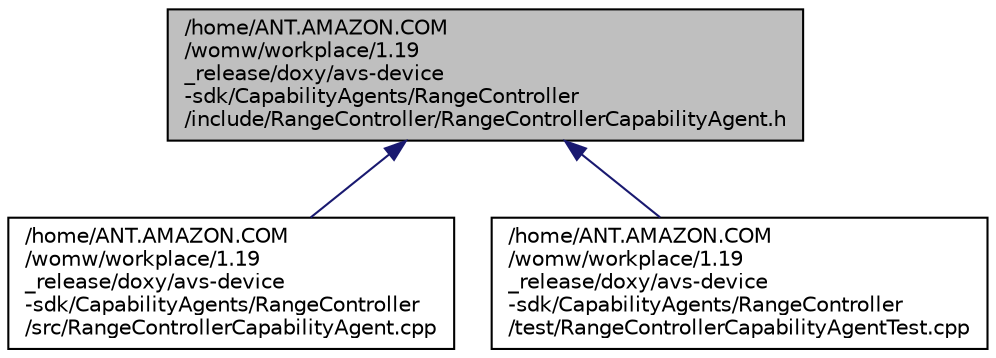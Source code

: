 digraph "/home/ANT.AMAZON.COM/womw/workplace/1.19_release/doxy/avs-device-sdk/CapabilityAgents/RangeController/include/RangeController/RangeControllerCapabilityAgent.h"
{
  edge [fontname="Helvetica",fontsize="10",labelfontname="Helvetica",labelfontsize="10"];
  node [fontname="Helvetica",fontsize="10",shape=record];
  Node95 [label="/home/ANT.AMAZON.COM\l/womw/workplace/1.19\l_release/doxy/avs-device\l-sdk/CapabilityAgents/RangeController\l/include/RangeController/RangeControllerCapabilityAgent.h",height=0.2,width=0.4,color="black", fillcolor="grey75", style="filled", fontcolor="black"];
  Node95 -> Node96 [dir="back",color="midnightblue",fontsize="10",style="solid",fontname="Helvetica"];
  Node96 [label="/home/ANT.AMAZON.COM\l/womw/workplace/1.19\l_release/doxy/avs-device\l-sdk/CapabilityAgents/RangeController\l/src/RangeControllerCapabilityAgent.cpp",height=0.2,width=0.4,color="black", fillcolor="white", style="filled",URL="$_range_controller_capability_agent_8cpp.html"];
  Node95 -> Node97 [dir="back",color="midnightblue",fontsize="10",style="solid",fontname="Helvetica"];
  Node97 [label="/home/ANT.AMAZON.COM\l/womw/workplace/1.19\l_release/doxy/avs-device\l-sdk/CapabilityAgents/RangeController\l/test/RangeControllerCapabilityAgentTest.cpp",height=0.2,width=0.4,color="black", fillcolor="white", style="filled",URL="$_range_controller_capability_agent_test_8cpp.html"];
}
